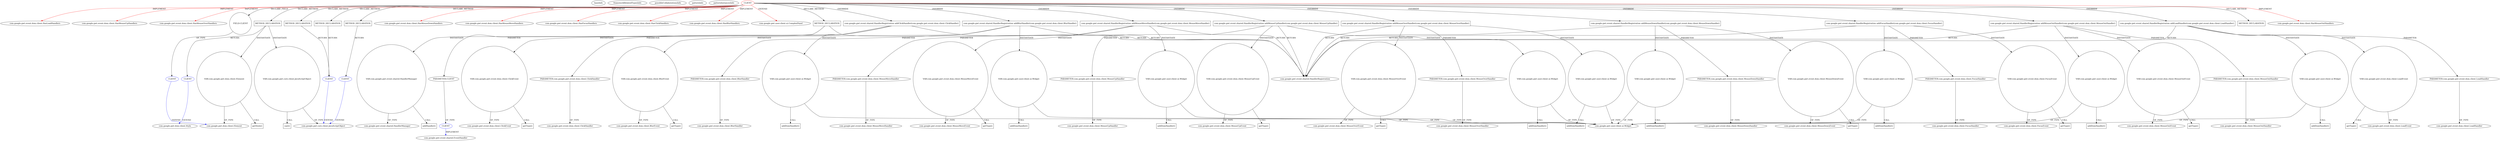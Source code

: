 digraph {
baseInfo[graphId=651,category="pattern",isAnonymous=false,possibleRelation=true]
frameworkRelatedTypesInfo[0="com.google.gwt.event.dom.client.HasClickHandlers",1="com.google.gwt.event.dom.client.HasBlurHandlers",2="com.google.gwt.event.dom.client.HasMouseDownHandlers",3="com.google.gwt.event.dom.client.HasMouseOutHandlers",4="com.google.gwt.event.dom.client.HasMouseOverHandlers",5="com.google.gwt.event.dom.client.HasMouseUpHandlers",6="com.google.gwt.user.client.ui.ComplexPanel",7="com.google.gwt.event.dom.client.HasMouseMoveHandlers",8="com.google.gwt.event.dom.client.HasLoadHandlers",9="com.google.gwt.event.dom.client.HasFocusHandlers"]
possibleCollaborationsInfo[0="651~FIELD_TYPE_DECLARATION-~com.google.gwt.event.dom.client.HasClickHandlers com.google.gwt.event.dom.client.HasBlurHandlers com.google.gwt.event.dom.client.HasMouseDownHandlers com.google.gwt.event.dom.client.HasMouseOutHandlers com.google.gwt.event.dom.client.HasMouseOverHandlers com.google.gwt.event.dom.client.HasMouseUpHandlers com.google.gwt.user.client.ui.ComplexPanel com.google.gwt.event.dom.client.HasMouseMoveHandlers com.google.gwt.event.dom.client.HasLoadHandlers com.google.gwt.event.dom.client.HasFocusHandlers ~com.google.gwt.dom.client.Element ~false~false",1="651~RETURN_TYPE_DECLARATION-CLIENT_METHOD_DECLARATION-~com.google.gwt.event.dom.client.HasClickHandlers com.google.gwt.event.dom.client.HasBlurHandlers com.google.gwt.event.dom.client.HasMouseDownHandlers com.google.gwt.event.dom.client.HasMouseOutHandlers com.google.gwt.event.dom.client.HasMouseOverHandlers com.google.gwt.event.dom.client.HasMouseUpHandlers com.google.gwt.user.client.ui.ComplexPanel com.google.gwt.event.dom.client.HasMouseMoveHandlers com.google.gwt.event.dom.client.HasLoadHandlers com.google.gwt.event.dom.client.HasFocusHandlers ~com.google.gwt.core.client.JavaScriptObject ~false~false",2="651~RETURN_TYPE_DECLARATION-CLIENT_METHOD_DECLARATION-RETURN_TYPE_DECLARATION-CLIENT_METHOD_DECLARATION-~com.google.gwt.event.dom.client.HasClickHandlers com.google.gwt.event.dom.client.HasBlurHandlers com.google.gwt.event.dom.client.HasMouseDownHandlers com.google.gwt.event.dom.client.HasMouseOutHandlers com.google.gwt.event.dom.client.HasMouseOverHandlers com.google.gwt.event.dom.client.HasMouseUpHandlers com.google.gwt.user.client.ui.ComplexPanel com.google.gwt.event.dom.client.HasMouseMoveHandlers com.google.gwt.event.dom.client.HasLoadHandlers com.google.gwt.event.dom.client.HasFocusHandlers ~com.google.gwt.core.client.JavaScriptObject ~false~false",3="651~RETURN_TYPE_DECLARATION-CLIENT_METHOD_DECLARATION-~com.google.gwt.event.dom.client.HasClickHandlers com.google.gwt.event.dom.client.HasBlurHandlers com.google.gwt.event.dom.client.HasMouseDownHandlers com.google.gwt.event.dom.client.HasMouseOutHandlers com.google.gwt.event.dom.client.HasMouseOverHandlers com.google.gwt.event.dom.client.HasMouseUpHandlers com.google.gwt.user.client.ui.ComplexPanel com.google.gwt.event.dom.client.HasMouseMoveHandlers com.google.gwt.event.dom.client.HasLoadHandlers com.google.gwt.event.dom.client.HasFocusHandlers ~com.google.gwt.dom.client.Style ~false~false",4="651~PARAMETER_TYPE_DECLARATION-CLIENT_METHOD_DECLARATION-~com.google.gwt.event.dom.client.HasClickHandlers com.google.gwt.event.dom.client.HasBlurHandlers com.google.gwt.event.dom.client.HasMouseDownHandlers com.google.gwt.event.dom.client.HasMouseOutHandlers com.google.gwt.event.dom.client.HasMouseOverHandlers com.google.gwt.event.dom.client.HasMouseUpHandlers com.google.gwt.user.client.ui.ComplexPanel com.google.gwt.event.dom.client.HasMouseMoveHandlers com.google.gwt.event.dom.client.HasLoadHandlers com.google.gwt.event.dom.client.HasFocusHandlers ~com.google.gwt.event.shared.EventHandler ~false~false"]
patternInfo[frequency=2.0,patternRootClient=0]
patternInstancesInfo[0="mguiral-GwtSvgLib~/mguiral-GwtSvgLib/GwtSvgLib-master/src/gwt/html5/svg/client/user/ui/SVGSymbolWidget.java~SVGSymbolWidget~3998",1="mguiral-GwtSvgLib~/mguiral-GwtSvgLib/GwtSvgLib-master/src/gwt/html5/svg/client/user/ui/SVGGraphicalWidget.java~SVGGraphicalWidget~3974"]
10[label="com.google.gwt.event.dom.client.HasLoadHandlers",vertexType="FRAMEWORK_INTERFACE_TYPE",isFrameworkType=false]
0[label="CLIENT",vertexType="ROOT_CLIENT_CLASS_DECLARATION",isFrameworkType=false,color=red]
6[label="com.google.gwt.event.dom.client.HasMouseUpHandlers",vertexType="FRAMEWORK_INTERFACE_TYPE",isFrameworkType=false]
7[label="com.google.gwt.event.dom.client.HasMouseOverHandlers",vertexType="FRAMEWORK_INTERFACE_TYPE",isFrameworkType=false]
11[label="FIELD:CLIENT",vertexType="FIELD_DECLARATION",isFrameworkType=false,shape=circle]
5[label="com.google.gwt.event.dom.client.HasMouseDownHandlers",vertexType="FRAMEWORK_INTERFACE_TYPE",isFrameworkType=false]
8[label="com.google.gwt.event.dom.client.HasMouseMoveHandlers",vertexType="FRAMEWORK_INTERFACE_TYPE",isFrameworkType=false]
2[label="com.google.gwt.event.dom.client.HasFocusHandlers",vertexType="FRAMEWORK_INTERFACE_TYPE",isFrameworkType=false]
4[label="com.google.gwt.event.dom.client.HasClickHandlers",vertexType="FRAMEWORK_INTERFACE_TYPE",isFrameworkType=false]
3[label="com.google.gwt.event.dom.client.HasBlurHandlers",vertexType="FRAMEWORK_INTERFACE_TYPE",isFrameworkType=false]
1[label="com.google.gwt.user.client.ui.ComplexPanel",vertexType="FRAMEWORK_CLASS_TYPE",isFrameworkType=false]
149[label="METHOD_DECLARATION",vertexType="CLIENT_METHOD_DECLARATION",isFrameworkType=false,shape=box]
151[label="PARAMETER:CLIENT",vertexType="PARAMETER_DECLARATION",isFrameworkType=false]
94[label="com.google.gwt.event.shared.HandlerRegistration addLoadHandler(com.google.gwt.event.dom.client.LoadHandler)",vertexType="OVERRIDING_METHOD_DECLARATION",isFrameworkType=false,shape=box]
34[label="com.google.gwt.event.shared.HandlerRegistration addClickHandler(com.google.gwt.event.dom.client.ClickHandler)",vertexType="OVERRIDING_METHOD_DECLARATION",isFrameworkType=false,shape=box]
41[label="VAR:com.google.gwt.event.dom.client.ClickEvent",vertexType="VARIABLE_EXPRESION",isFrameworkType=false,shape=circle]
43[label="com.google.gwt.event.dom.client.ClickEvent",vertexType="FRAMEWORK_CLASS_TYPE",isFrameworkType=false]
42[label="getType()",vertexType="INSIDE_CALL",isFrameworkType=false,shape=box]
36[label="PARAMETER:com.google.gwt.event.dom.client.ClickHandler",vertexType="PARAMETER_DECLARATION",isFrameworkType=false]
37[label="com.google.gwt.event.dom.client.ClickHandler",vertexType="FRAMEWORK_INTERFACE_TYPE",isFrameworkType=false]
98[label="VAR:com.google.gwt.user.client.ui.Widget",vertexType="VARIABLE_EXPRESION",isFrameworkType=false,shape=circle]
99[label="addDomHandler()",vertexType="INSIDE_CALL",isFrameworkType=false,shape=box]
38[label="VAR:com.google.gwt.user.client.ui.Widget",vertexType="VARIABLE_EXPRESION",isFrameworkType=false,shape=circle]
39[label="addDomHandler()",vertexType="INSIDE_CALL",isFrameworkType=false,shape=box]
24[label="com.google.gwt.event.shared.HandlerRegistration addBlurHandler(com.google.gwt.event.dom.client.BlurHandler)",vertexType="OVERRIDING_METHOD_DECLARATION",isFrameworkType=false,shape=box]
28[label="VAR:com.google.gwt.user.client.ui.Widget",vertexType="VARIABLE_EXPRESION",isFrameworkType=false,shape=circle]
29[label="addDomHandler()",vertexType="INSIDE_CALL",isFrameworkType=false,shape=box]
74[label="com.google.gwt.event.shared.HandlerRegistration addMouseMoveHandler(com.google.gwt.event.dom.client.MouseMoveHandler)",vertexType="OVERRIDING_METHOD_DECLARATION",isFrameworkType=false,shape=box]
76[label="PARAMETER:com.google.gwt.event.dom.client.MouseMoveHandler",vertexType="PARAMETER_DECLARATION",isFrameworkType=false]
77[label="com.google.gwt.event.dom.client.MouseMoveHandler",vertexType="FRAMEWORK_INTERFACE_TYPE",isFrameworkType=false]
78[label="VAR:com.google.gwt.user.client.ui.Widget",vertexType="VARIABLE_EXPRESION",isFrameworkType=false,shape=circle]
79[label="addDomHandler()",vertexType="INSIDE_CALL",isFrameworkType=false,shape=box]
54[label="com.google.gwt.event.shared.HandlerRegistration addMouseUpHandler(com.google.gwt.event.dom.client.MouseUpHandler)",vertexType="OVERRIDING_METHOD_DECLARATION",isFrameworkType=false,shape=box]
56[label="PARAMETER:com.google.gwt.event.dom.client.MouseUpHandler",vertexType="PARAMETER_DECLARATION",isFrameworkType=false]
57[label="com.google.gwt.event.dom.client.MouseUpHandler",vertexType="FRAMEWORK_INTERFACE_TYPE",isFrameworkType=false]
58[label="VAR:com.google.gwt.user.client.ui.Widget",vertexType="VARIABLE_EXPRESION",isFrameworkType=false,shape=circle]
59[label="addDomHandler()",vertexType="INSIDE_CALL",isFrameworkType=false,shape=box]
61[label="VAR:com.google.gwt.event.dom.client.MouseUpEvent",vertexType="VARIABLE_EXPRESION",isFrameworkType=false,shape=circle]
63[label="com.google.gwt.event.dom.client.MouseUpEvent",vertexType="FRAMEWORK_CLASS_TYPE",isFrameworkType=false]
62[label="getType()",vertexType="INSIDE_CALL",isFrameworkType=false,shape=box]
117[label="METHOD_DECLARATION",vertexType="CLIENT_METHOD_DECLARATION",isFrameworkType=false,shape=box]
123[label="VAR:com.google.gwt.dom.client.Element",vertexType="VARIABLE_EXPRESION",isFrameworkType=false,shape=circle]
120[label="VAR:com.google.gwt.core.client.JavaScriptObject",vertexType="VARIABLE_EXPRESION",isFrameworkType=false,shape=circle]
144[label="METHOD_DECLARATION",vertexType="CLIENT_METHOD_DECLARATION",isFrameworkType=false,shape=box]
154[label="VAR:com.google.gwt.event.shared.HandlerManager",vertexType="VARIABLE_EXPRESION",isFrameworkType=false,shape=circle]
155[label="addHandler()",vertexType="INSIDE_CALL",isFrameworkType=false,shape=box]
156[label="com.google.gwt.event.shared.HandlerManager",vertexType="FRAMEWORK_CLASS_TYPE",isFrameworkType=false]
134[label="METHOD_DECLARATION",vertexType="CLIENT_METHOD_DECLARATION",isFrameworkType=false,shape=box]
112[label="METHOD_DECLARATION",vertexType="CLIENT_METHOD_DECLARATION",isFrameworkType=false,shape=box]
137[label="METHOD_DECLARATION",vertexType="CLIENT_METHOD_DECLARATION",isFrameworkType=false,shape=box]
64[label="com.google.gwt.event.shared.HandlerRegistration addMouseOverHandler(com.google.gwt.event.dom.client.MouseOverHandler)",vertexType="OVERRIDING_METHOD_DECLARATION",isFrameworkType=false,shape=box]
68[label="VAR:com.google.gwt.user.client.ui.Widget",vertexType="VARIABLE_EXPRESION",isFrameworkType=false,shape=circle]
69[label="addDomHandler()",vertexType="INSIDE_CALL",isFrameworkType=false,shape=box]
71[label="VAR:com.google.gwt.event.dom.client.MouseOverEvent",vertexType="VARIABLE_EXPRESION",isFrameworkType=false,shape=circle]
72[label="getType()",vertexType="INSIDE_CALL",isFrameworkType=false,shape=box]
73[label="com.google.gwt.event.dom.client.MouseOverEvent",vertexType="FRAMEWORK_CLASS_TYPE",isFrameworkType=false]
9[label="com.google.gwt.event.dom.client.HasMouseOutHandlers",vertexType="FRAMEWORK_INTERFACE_TYPE",isFrameworkType=false]
31[label="VAR:com.google.gwt.event.dom.client.BlurEvent",vertexType="VARIABLE_EXPRESION",isFrameworkType=false,shape=circle]
32[label="getType()",vertexType="INSIDE_CALL",isFrameworkType=false,shape=box]
33[label="com.google.gwt.event.dom.client.BlurEvent",vertexType="FRAMEWORK_CLASS_TYPE",isFrameworkType=false]
101[label="VAR:com.google.gwt.event.dom.client.LoadEvent",vertexType="VARIABLE_EXPRESION",isFrameworkType=false,shape=circle]
102[label="getType()",vertexType="INSIDE_CALL",isFrameworkType=false,shape=box]
44[label="com.google.gwt.event.shared.HandlerRegistration addMouseDownHandler(com.google.gwt.event.dom.client.MouseDownHandler)",vertexType="OVERRIDING_METHOD_DECLARATION",isFrameworkType=false,shape=box]
46[label="PARAMETER:com.google.gwt.event.dom.client.MouseDownHandler",vertexType="PARAMETER_DECLARATION",isFrameworkType=false]
47[label="com.google.gwt.event.dom.client.MouseDownHandler",vertexType="FRAMEWORK_INTERFACE_TYPE",isFrameworkType=false]
48[label="VAR:com.google.gwt.user.client.ui.Widget",vertexType="VARIABLE_EXPRESION",isFrameworkType=false,shape=circle]
49[label="addDomHandler()",vertexType="INSIDE_CALL",isFrameworkType=false,shape=box]
66[label="PARAMETER:com.google.gwt.event.dom.client.MouseOverHandler",vertexType="PARAMETER_DECLARATION",isFrameworkType=false]
67[label="com.google.gwt.event.dom.client.MouseOverHandler",vertexType="FRAMEWORK_INTERFACE_TYPE",isFrameworkType=false]
96[label="PARAMETER:com.google.gwt.event.dom.client.LoadHandler",vertexType="PARAMETER_DECLARATION",isFrameworkType=false]
97[label="com.google.gwt.event.dom.client.LoadHandler",vertexType="FRAMEWORK_INTERFACE_TYPE",isFrameworkType=false]
26[label="PARAMETER:com.google.gwt.event.dom.client.BlurHandler",vertexType="PARAMETER_DECLARATION",isFrameworkType=false]
27[label="com.google.gwt.event.dom.client.BlurHandler",vertexType="FRAMEWORK_INTERFACE_TYPE",isFrameworkType=false]
15[label="com.google.gwt.event.shared.HandlerRegistration",vertexType="FRAMEWORK_INTERFACE_TYPE",isFrameworkType=false]
103[label="com.google.gwt.event.dom.client.LoadEvent",vertexType="FRAMEWORK_CLASS_TYPE",isFrameworkType=false]
81[label="VAR:com.google.gwt.event.dom.client.MouseMoveEvent",vertexType="VARIABLE_EXPRESION",isFrameworkType=false,shape=circle]
82[label="getType()",vertexType="INSIDE_CALL",isFrameworkType=false,shape=box]
124[label="getStyle()",vertexType="INSIDE_CALL",isFrameworkType=false,shape=box]
83[label="com.google.gwt.event.dom.client.MouseMoveEvent",vertexType="FRAMEWORK_CLASS_TYPE",isFrameworkType=false]
14[label="com.google.gwt.event.shared.HandlerRegistration addFocusHandler(com.google.gwt.event.dom.client.FocusHandler)",vertexType="OVERRIDING_METHOD_DECLARATION",isFrameworkType=false,shape=box]
18[label="VAR:com.google.gwt.user.client.ui.Widget",vertexType="VARIABLE_EXPRESION",isFrameworkType=false,shape=circle]
16[label="PARAMETER:com.google.gwt.event.dom.client.FocusHandler",vertexType="PARAMETER_DECLARATION",isFrameworkType=false]
19[label="addDomHandler()",vertexType="INSIDE_CALL",isFrameworkType=false,shape=box]
17[label="com.google.gwt.event.dom.client.FocusHandler",vertexType="FRAMEWORK_INTERFACE_TYPE",isFrameworkType=false]
114[label="com.google.gwt.core.client.JavaScriptObject",vertexType="FRAMEWORK_CLASS_TYPE",isFrameworkType=false]
121[label="cast()",vertexType="INSIDE_CALL",isFrameworkType=false,shape=box]
21[label="VAR:com.google.gwt.event.dom.client.FocusEvent",vertexType="VARIABLE_EXPRESION",isFrameworkType=false,shape=circle]
22[label="getType()",vertexType="INSIDE_CALL",isFrameworkType=false,shape=box]
23[label="com.google.gwt.event.dom.client.FocusEvent",vertexType="FRAMEWORK_CLASS_TYPE",isFrameworkType=false]
20[label="com.google.gwt.user.client.ui.Widget",vertexType="FRAMEWORK_CLASS_TYPE",isFrameworkType=false]
88[label="VAR:com.google.gwt.user.client.ui.Widget",vertexType="VARIABLE_EXPRESION",isFrameworkType=false,shape=circle]
89[label="addDomHandler()",vertexType="INSIDE_CALL",isFrameworkType=false,shape=box]
51[label="VAR:com.google.gwt.event.dom.client.MouseDownEvent",vertexType="VARIABLE_EXPRESION",isFrameworkType=false,shape=circle]
53[label="com.google.gwt.event.dom.client.MouseDownEvent",vertexType="FRAMEWORK_CLASS_TYPE",isFrameworkType=false]
52[label="getType()",vertexType="INSIDE_CALL",isFrameworkType=false,shape=box]
84[label="com.google.gwt.event.shared.HandlerRegistration addMouseOutHandler(com.google.gwt.event.dom.client.MouseOutHandler)",vertexType="OVERRIDING_METHOD_DECLARATION",isFrameworkType=false,shape=box]
91[label="VAR:com.google.gwt.event.dom.client.MouseOutEvent",vertexType="VARIABLE_EXPRESION",isFrameworkType=false,shape=circle]
93[label="com.google.gwt.event.dom.client.MouseOutEvent",vertexType="FRAMEWORK_CLASS_TYPE",isFrameworkType=false]
92[label="getType()",vertexType="INSIDE_CALL",isFrameworkType=false,shape=box]
86[label="PARAMETER:com.google.gwt.event.dom.client.MouseOutHandler",vertexType="PARAMETER_DECLARATION",isFrameworkType=false]
87[label="com.google.gwt.event.dom.client.MouseOutHandler",vertexType="FRAMEWORK_INTERFACE_TYPE",isFrameworkType=false]
13[label="com.google.gwt.dom.client.Element",vertexType="FRAMEWORK_CLASS_TYPE",isFrameworkType=false]
12[label="CLIENT",vertexType="REFERENCE_CLIENT_CLASS_DECLARATION",isFrameworkType=false,color=blue]
113[label="CLIENT",vertexType="REFERENCE_CLIENT_CLASS_DECLARATION",isFrameworkType=false,color=blue]
135[label="CLIENT",vertexType="REFERENCE_CLIENT_CLASS_DECLARATION",isFrameworkType=false,color=blue]
118[label="CLIENT",vertexType="REFERENCE_CLIENT_CLASS_DECLARATION",isFrameworkType=false,color=blue]
119[label="com.google.gwt.dom.client.Style",vertexType="FRAMEWORK_CLASS_TYPE",isFrameworkType=false]
152[label="CLIENT",vertexType="REFERENCE_CLIENT_CLASS_DECLARATION",isFrameworkType=false,color=blue]
153[label="com.google.gwt.event.shared.EventHandler",vertexType="FRAMEWORK_INTERFACE_TYPE",isFrameworkType=false]
96->97[label="OF_TYPE"]
94->101[label="INSTANTIATE"]
61->63[label="OF_TYPE"]
84->86[label="PARAMETER"]
76->77[label="OF_TYPE"]
12->13[label="EXTEND",color=blue]
0->144[label="DECLARE_METHOD"]
86->87[label="OF_TYPE"]
94->98[label="INSTANTIATE"]
41->43[label="OF_TYPE"]
101->102[label="CALL"]
84->15[label="RETURN"]
0->4[label="IMPLEMENT",color=red]
78->20[label="OF_TYPE"]
0->3[label="IMPLEMENT",color=red]
24->28[label="INSTANTIATE"]
117->120[label="INSTANTIATE"]
91->92[label="CALL"]
0->74[label="OVERRIDE"]
118->119[label="EXTEND",color=blue]
0->5[label="IMPLEMENT",color=red]
112->113[label="RETURN"]
91->93[label="OF_TYPE"]
24->15[label="RETURN"]
123->124[label="CALL"]
0->9[label="IMPLEMENT",color=red]
84->91[label="INSTANTIATE"]
154->155[label="CALL"]
18->19[label="CALL"]
101->103[label="OF_TYPE"]
81->82[label="CALL"]
54->15[label="RETURN"]
31->32[label="CALL"]
11->12[label="OF_TYPE"]
14->16[label="PARAMETER"]
0->149[label="DECLARE_METHOD"]
0->94[label="OVERRIDE"]
117->118[label="RETURN"]
64->71[label="INSTANTIATE"]
41->42[label="CALL"]
88->89[label="CALL"]
56->57[label="OF_TYPE"]
0->7[label="IMPLEMENT",color=red]
48->49[label="CALL"]
38->39[label="CALL"]
24->26[label="PARAMETER"]
0->6[label="IMPLEMENT",color=red]
64->15[label="RETURN"]
21->22[label="CALL"]
46->47[label="OF_TYPE"]
16->17[label="OF_TYPE"]
149->15[label="RETURN"]
0->1[label="EXTEND",color=red]
0->24[label="OVERRIDE"]
54->61[label="INSTANTIATE"]
34->41[label="INSTANTIATE"]
123->13[label="OF_TYPE"]
48->20[label="OF_TYPE"]
94->15[label="RETURN"]
66->67[label="OF_TYPE"]
68->69[label="CALL"]
28->29[label="CALL"]
54->58[label="INSTANTIATE"]
61->62[label="CALL"]
14->21[label="INSTANTIATE"]
0->137[label="DECLARE_METHOD"]
58->59[label="CALL"]
68->20[label="OF_TYPE"]
0->11[label="DECLARE_FIELD"]
54->56[label="PARAMETER"]
36->37[label="OF_TYPE"]
0->8[label="IMPLEMENT",color=red]
74->15[label="RETURN"]
74->81[label="INSTANTIATE"]
117->123[label="INSTANTIATE"]
88->20[label="OF_TYPE"]
71->72[label="CALL"]
26->27[label="OF_TYPE"]
38->20[label="OF_TYPE"]
134->135[label="RETURN"]
28->20[label="OF_TYPE"]
34->38[label="INSTANTIATE"]
152->153[label="IMPLEMENT",color=blue]
0->134[label="DECLARE_METHOD"]
154->156[label="OF_TYPE"]
0->54[label="OVERRIDE"]
120->114[label="OF_TYPE"]
0->117[label="DECLARE_METHOD"]
44->48[label="INSTANTIATE"]
0->10[label="IMPLEMENT",color=red]
120->121[label="CALL"]
44->46[label="PARAMETER"]
18->20[label="OF_TYPE"]
14->18[label="INSTANTIATE"]
81->83[label="OF_TYPE"]
24->31[label="INSTANTIATE"]
71->73[label="OF_TYPE"]
58->20[label="OF_TYPE"]
78->79[label="CALL"]
34->15[label="RETURN"]
64->68[label="INSTANTIATE"]
0->64[label="OVERRIDE"]
0->44[label="OVERRIDE"]
149->154[label="INSTANTIATE"]
74->78[label="INSTANTIATE"]
74->76[label="PARAMETER"]
21->23[label="OF_TYPE"]
98->20[label="OF_TYPE"]
0->2[label="IMPLEMENT",color=red]
144->135[label="RETURN"]
135->114[label="EXTEND",color=blue]
51->52[label="CALL"]
34->36[label="PARAMETER"]
44->51[label="INSTANTIATE"]
113->114[label="EXTEND",color=blue]
31->33[label="OF_TYPE"]
98->99[label="CALL"]
0->112[label="DECLARE_METHOD"]
0->34[label="OVERRIDE"]
0->84[label="OVERRIDE"]
44->15[label="RETURN"]
14->15[label="RETURN"]
151->152[label="OF_TYPE"]
64->66[label="PARAMETER"]
0->14[label="OVERRIDE"]
84->88[label="INSTANTIATE"]
149->151[label="PARAMETER"]
51->53[label="OF_TYPE"]
94->96[label="PARAMETER"]
}
